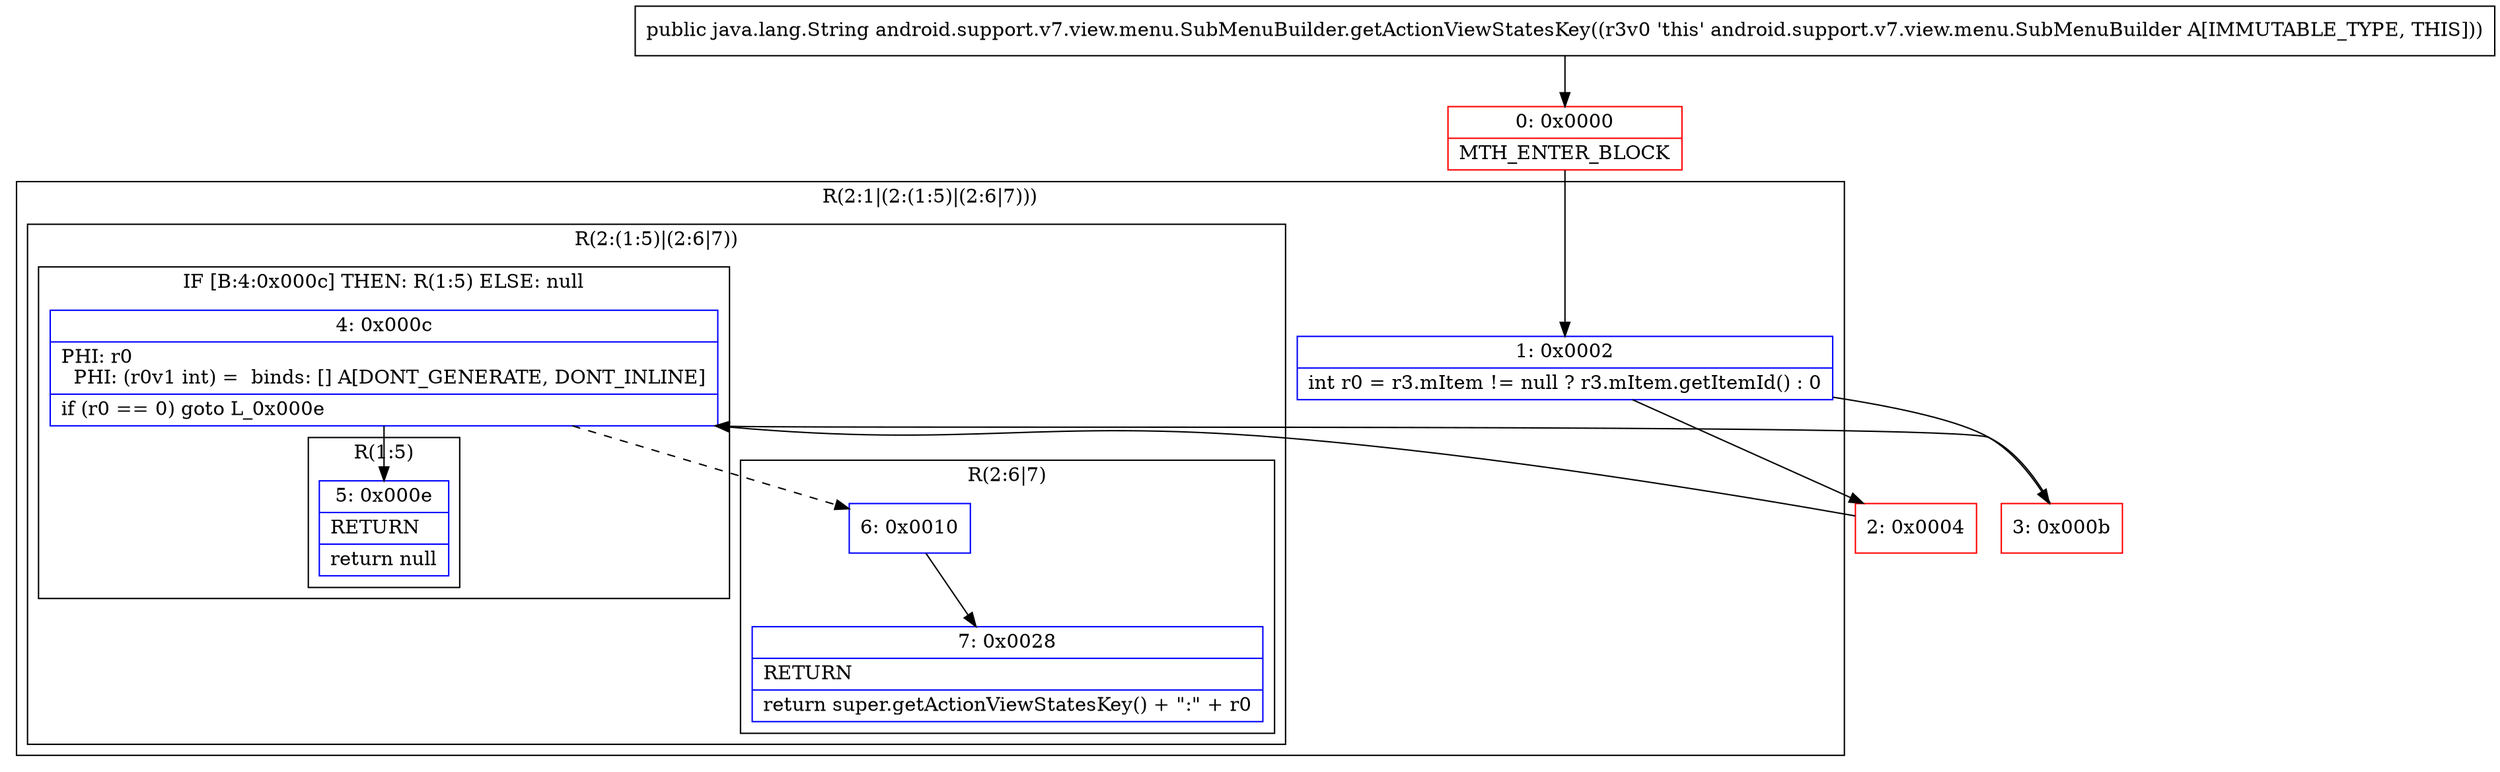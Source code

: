 digraph "CFG forandroid.support.v7.view.menu.SubMenuBuilder.getActionViewStatesKey()Ljava\/lang\/String;" {
subgraph cluster_Region_101444724 {
label = "R(2:1|(2:(1:5)|(2:6|7)))";
node [shape=record,color=blue];
Node_1 [shape=record,label="{1\:\ 0x0002|int r0 = r3.mItem != null ? r3.mItem.getItemId() : 0\l}"];
subgraph cluster_Region_519235504 {
label = "R(2:(1:5)|(2:6|7))";
node [shape=record,color=blue];
subgraph cluster_IfRegion_1275487877 {
label = "IF [B:4:0x000c] THEN: R(1:5) ELSE: null";
node [shape=record,color=blue];
Node_4 [shape=record,label="{4\:\ 0x000c|PHI: r0 \l  PHI: (r0v1 int) =  binds: [] A[DONT_GENERATE, DONT_INLINE]\l|if (r0 == 0) goto L_0x000e\l}"];
subgraph cluster_Region_1756611267 {
label = "R(1:5)";
node [shape=record,color=blue];
Node_5 [shape=record,label="{5\:\ 0x000e|RETURN\l|return null\l}"];
}
}
subgraph cluster_Region_1234614862 {
label = "R(2:6|7)";
node [shape=record,color=blue];
Node_6 [shape=record,label="{6\:\ 0x0010}"];
Node_7 [shape=record,label="{7\:\ 0x0028|RETURN\l|return super.getActionViewStatesKey() + \":\" + r0\l}"];
}
}
}
Node_0 [shape=record,color=red,label="{0\:\ 0x0000|MTH_ENTER_BLOCK\l}"];
Node_2 [shape=record,color=red,label="{2\:\ 0x0004}"];
Node_3 [shape=record,color=red,label="{3\:\ 0x000b}"];
MethodNode[shape=record,label="{public java.lang.String android.support.v7.view.menu.SubMenuBuilder.getActionViewStatesKey((r3v0 'this' android.support.v7.view.menu.SubMenuBuilder A[IMMUTABLE_TYPE, THIS])) }"];
MethodNode -> Node_0;
Node_1 -> Node_2;
Node_1 -> Node_3;
Node_4 -> Node_5;
Node_4 -> Node_6[style=dashed];
Node_6 -> Node_7;
Node_0 -> Node_1;
Node_2 -> Node_4;
Node_3 -> Node_4;
}

